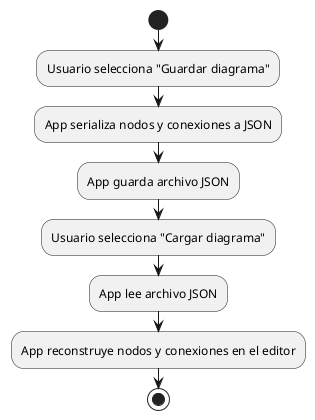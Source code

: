 @startuml
start

:Usuario selecciona "Guardar diagrama";
:App serializa nodos y conexiones a JSON;
:App guarda archivo JSON;

:Usuario selecciona "Cargar diagrama";
:App lee archivo JSON;
:App reconstruye nodos y conexiones en el editor;

stop
@enduml